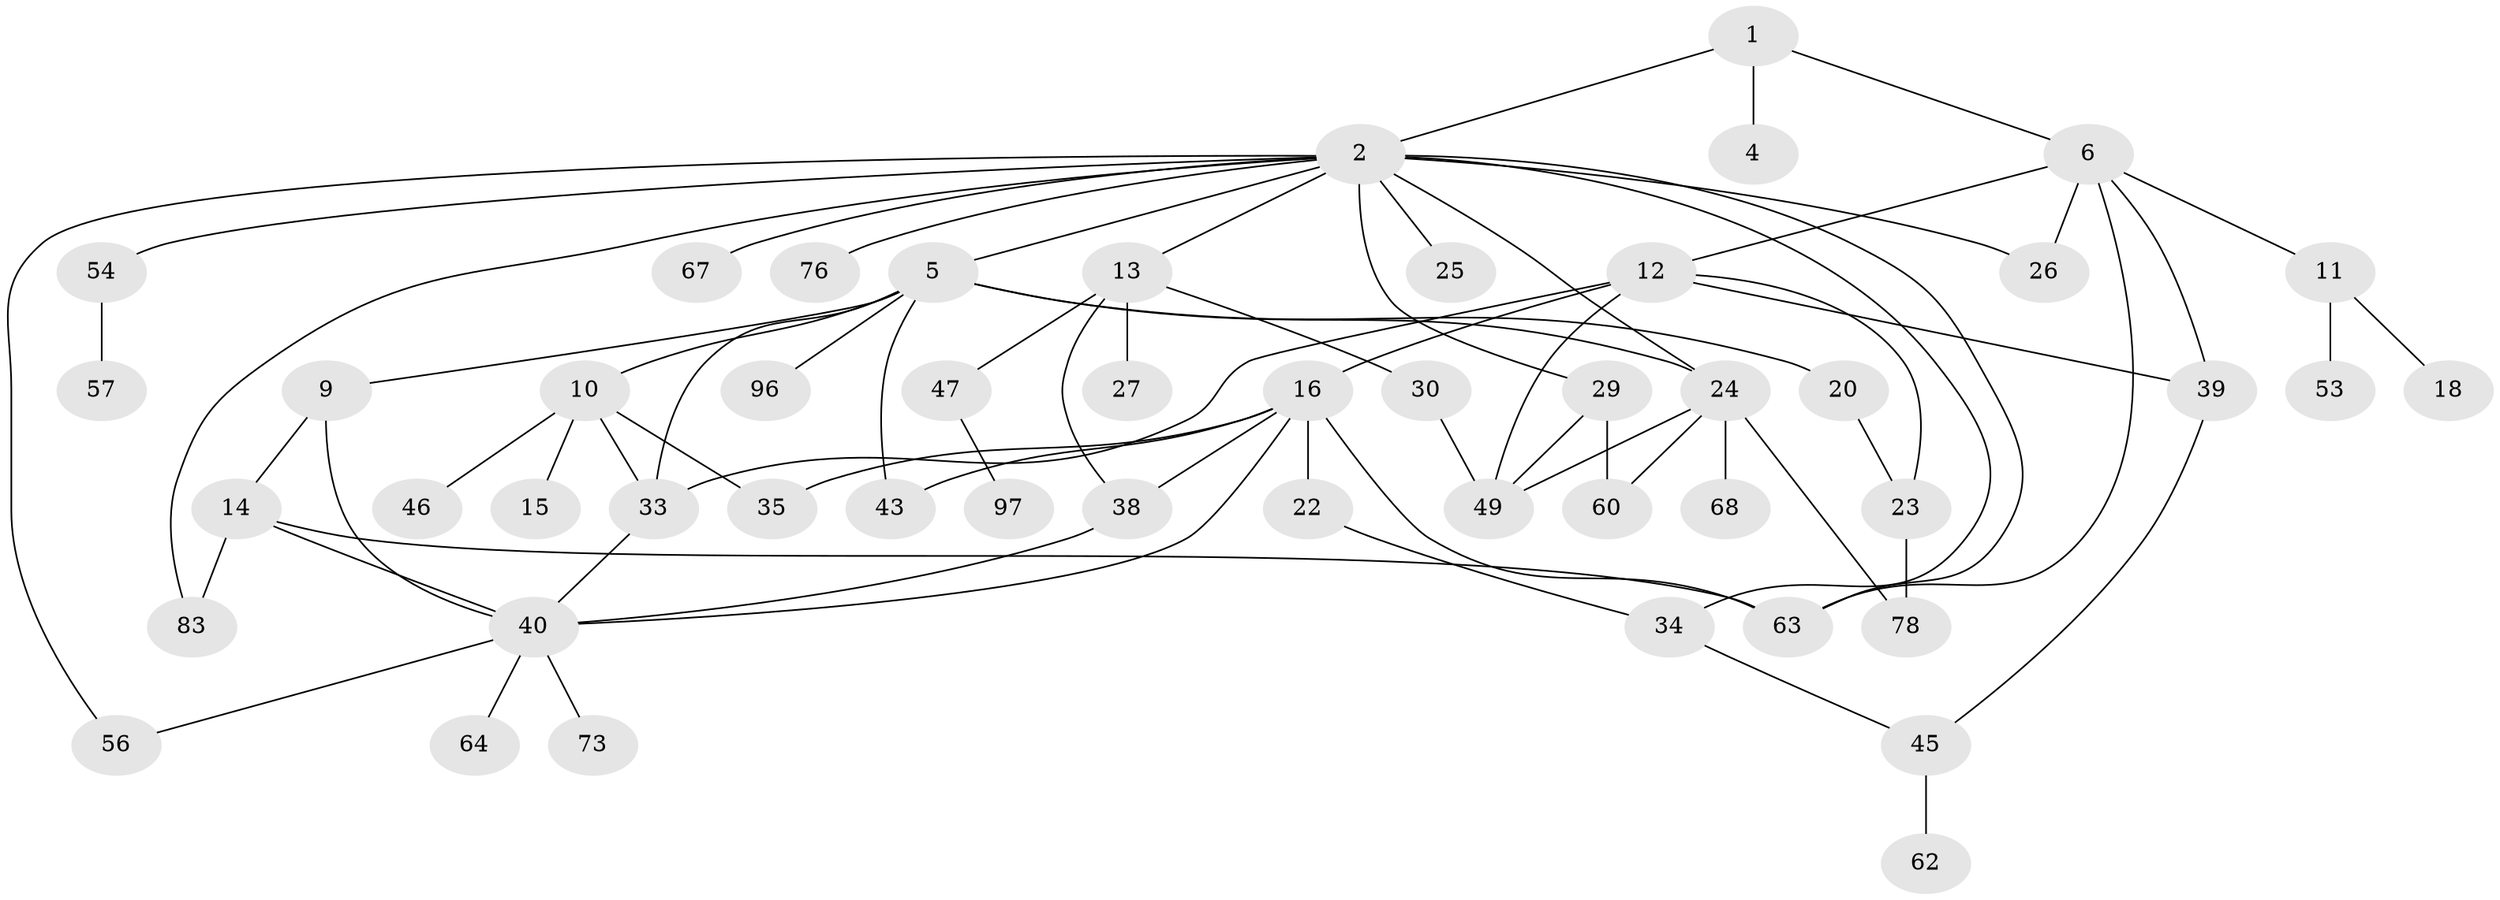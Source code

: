 // Generated by graph-tools (version 1.1) at 2025/36/06/20/25 16:36:12]
// undirected, 50 vertices, 74 edges
graph export_dot {
graph [start="1"]
  node [color=gray90,style=filled];
  1 [super="+19+3+84+71"];
  2 [super="+7"];
  4 [super="+82"];
  5;
  6;
  9;
  10 [super="+21"];
  11 [super="+17"];
  12;
  13;
  14;
  15;
  16 [super="+31"];
  18;
  20;
  22 [super="+50"];
  23 [super="+28"];
  24 [super="+51+44"];
  25 [super="+70+61"];
  26 [super="+58"];
  27 [super="+36"];
  29;
  30;
  33 [super="+48"];
  34 [super="+37"];
  35 [super="+41"];
  38 [super="+91"];
  39 [super="+98"];
  40 [super="+55+52"];
  43 [super="+81"];
  45 [super="+88"];
  46;
  47;
  49 [super="+66"];
  53;
  54;
  56;
  57;
  60;
  62 [super="+87+74"];
  63 [super="+79"];
  64;
  67;
  68;
  73;
  76;
  78 [super="+90"];
  83 [super="+85"];
  96;
  97;
  1 -- 2;
  1 -- 4;
  1 -- 6;
  2 -- 5;
  2 -- 29;
  2 -- 34;
  2 -- 83;
  2 -- 67;
  2 -- 56;
  2 -- 76;
  2 -- 13;
  2 -- 54;
  2 -- 24;
  2 -- 25;
  2 -- 26 [weight=2];
  2 -- 63;
  5 -- 9;
  5 -- 10;
  5 -- 20;
  5 -- 43;
  5 -- 96;
  5 -- 24;
  5 -- 33;
  6 -- 11;
  6 -- 12;
  6 -- 26;
  6 -- 39;
  6 -- 63;
  9 -- 14;
  9 -- 40;
  10 -- 15;
  10 -- 46;
  10 -- 33;
  10 -- 35;
  11 -- 18;
  11 -- 53;
  12 -- 16;
  12 -- 23;
  12 -- 33;
  12 -- 39;
  12 -- 49;
  13 -- 27;
  13 -- 30;
  13 -- 38;
  13 -- 47;
  14 -- 40;
  14 -- 63;
  14 -- 83;
  16 -- 22;
  16 -- 35;
  16 -- 40;
  16 -- 38;
  16 -- 43;
  16 -- 63;
  20 -- 23;
  22 -- 34;
  23 -- 78;
  24 -- 49;
  24 -- 68;
  24 -- 78;
  24 -- 60;
  29 -- 49;
  29 -- 60;
  30 -- 49;
  33 -- 40;
  34 -- 45;
  38 -- 40;
  39 -- 45;
  40 -- 64;
  40 -- 73;
  40 -- 56;
  45 -- 62;
  47 -- 97;
  54 -- 57;
}
